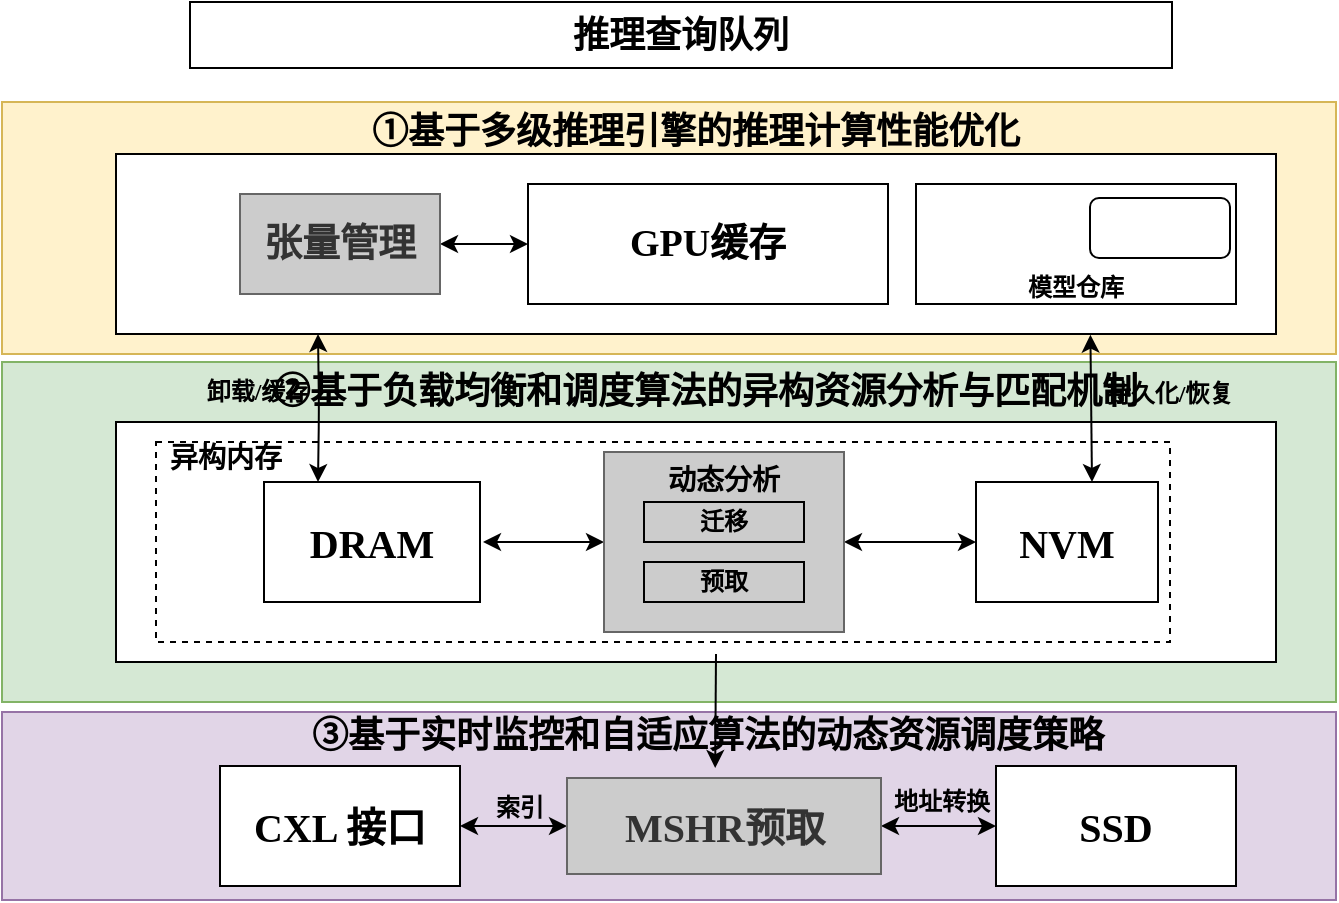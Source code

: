 <mxfile version="24.0.0" type="github">
  <diagram name="第 1 页" id="6o1-qyZuLo-9_1Oj4q8q">
    <mxGraphModel dx="744" dy="1135" grid="1" gridSize="10" guides="1" tooltips="1" connect="1" arrows="1" fold="1" page="1" pageScale="1" pageWidth="827" pageHeight="1169" math="0" shadow="0">
      <root>
        <mxCell id="0" />
        <mxCell id="1" parent="0" />
        <mxCell id="WScoObOU0HPRNCmSVdkK-2" value="" style="rounded=0;whiteSpace=wrap;html=1;fillColor=#e1d5e7;strokeColor=#9673a6;" vertex="1" parent="1">
          <mxGeometry x="33" y="465" width="667" height="94" as="geometry" />
        </mxCell>
        <mxCell id="WScoObOU0HPRNCmSVdkK-3" value="" style="rounded=0;whiteSpace=wrap;html=1;fillColor=#d5e8d4;strokeColor=#82b366;" vertex="1" parent="1">
          <mxGeometry x="33" y="290" width="667" height="170" as="geometry" />
        </mxCell>
        <mxCell id="WScoObOU0HPRNCmSVdkK-4" value="" style="rounded=0;whiteSpace=wrap;html=1;fillColor=#fff2cc;strokeColor=#d6b656;" vertex="1" parent="1">
          <mxGeometry x="33" y="160" width="667" height="126" as="geometry" />
        </mxCell>
        <mxCell id="WScoObOU0HPRNCmSVdkK-5" value="&lt;font face=&quot;宋体&quot; size=&quot;1&quot; style=&quot;&quot;&gt;&lt;span style=&quot;font-size: 18px;&quot;&gt;&lt;b&gt;推理查询队列&lt;/b&gt;&lt;/span&gt;&lt;/font&gt;" style="rounded=0;whiteSpace=wrap;html=1;" vertex="1" parent="1">
          <mxGeometry x="127" y="110" width="491" height="33" as="geometry" />
        </mxCell>
        <mxCell id="WScoObOU0HPRNCmSVdkK-6" value="" style="rounded=0;whiteSpace=wrap;html=1;" vertex="1" parent="1">
          <mxGeometry x="90" y="186" width="580" height="90" as="geometry" />
        </mxCell>
        <mxCell id="WScoObOU0HPRNCmSVdkK-7" value="" style="rounded=0;whiteSpace=wrap;html=1;" vertex="1" parent="1">
          <mxGeometry x="90" y="320" width="580" height="120" as="geometry" />
        </mxCell>
        <mxCell id="WScoObOU0HPRNCmSVdkK-8" style="edgeStyle=orthogonalEdgeStyle;rounded=1;orthogonalLoop=1;jettySize=auto;html=1;entryX=0.25;entryY=0;entryDx=0;entryDy=0;startArrow=classic;" edge="1" parent="1" target="WScoObOU0HPRNCmSVdkK-33">
          <mxGeometry relative="1" as="geometry">
            <mxPoint x="191" y="276" as="sourcePoint" />
            <mxPoint x="193.51" y="369.19" as="targetPoint" />
          </mxGeometry>
        </mxCell>
        <mxCell id="WScoObOU0HPRNCmSVdkK-9" value="&lt;font face=&quot;宋体&quot; size=&quot;1&quot; style=&quot;&quot;&gt;&lt;b style=&quot;font-size: 19px;&quot;&gt;GPU缓存&lt;/b&gt;&lt;/font&gt;" style="rounded=0;whiteSpace=wrap;html=1;" vertex="1" parent="1">
          <mxGeometry x="296" y="201" width="180" height="60" as="geometry" />
        </mxCell>
        <mxCell id="WScoObOU0HPRNCmSVdkK-10" style="edgeStyle=orthogonalEdgeStyle;rounded=0;orthogonalLoop=1;jettySize=auto;html=1;entryX=0;entryY=0.5;entryDx=0;entryDy=0;startArrow=classic;startFill=1;" edge="1" parent="1" source="WScoObOU0HPRNCmSVdkK-11" target="WScoObOU0HPRNCmSVdkK-9">
          <mxGeometry relative="1" as="geometry" />
        </mxCell>
        <mxCell id="WScoObOU0HPRNCmSVdkK-11" value="&lt;font face=&quot;宋体&quot; style=&quot;font-size: 19px;&quot;&gt;&lt;b style=&quot;&quot;&gt;张量管理&lt;/b&gt;&lt;/font&gt;" style="rounded=0;whiteSpace=wrap;html=1;fillColor=#CCCCCC;fontColor=#333333;strokeColor=#666666;" vertex="1" parent="1">
          <mxGeometry x="152" y="206" width="100" height="50" as="geometry" />
        </mxCell>
        <mxCell id="WScoObOU0HPRNCmSVdkK-12" style="edgeStyle=orthogonalEdgeStyle;rounded=1;orthogonalLoop=1;jettySize=auto;html=1;exitX=1;exitY=0.5;exitDx=0;exitDy=0;entryX=0;entryY=0.5;entryDx=0;entryDy=0;startArrow=classic;" edge="1" parent="1" source="WScoObOU0HPRNCmSVdkK-13" target="WScoObOU0HPRNCmSVdkK-20">
          <mxGeometry relative="1" as="geometry" />
        </mxCell>
        <mxCell id="WScoObOU0HPRNCmSVdkK-13" value="&lt;b style=&quot;border-color: var(--border-color); font-family: &amp;quot;Times New Roman&amp;quot;; font-size: 20px;&quot;&gt;CXL 接口&lt;/b&gt;" style="rounded=0;whiteSpace=wrap;html=1;" vertex="1" parent="1">
          <mxGeometry x="142" y="492" width="120" height="60" as="geometry" />
        </mxCell>
        <mxCell id="WScoObOU0HPRNCmSVdkK-14" value="" style="rounded=0;whiteSpace=wrap;html=1;dashed=1;fillColor=none;" vertex="1" parent="1">
          <mxGeometry x="110" y="330" width="507" height="100" as="geometry" />
        </mxCell>
        <mxCell id="WScoObOU0HPRNCmSVdkK-15" style="rounded=1;orthogonalLoop=1;jettySize=auto;html=1;entryX=1;entryY=0.5;entryDx=0;entryDy=0;exitX=0;exitY=0.5;exitDx=0;exitDy=0;startArrow=classic;" edge="1" parent="1" source="WScoObOU0HPRNCmSVdkK-17">
          <mxGeometry relative="1" as="geometry">
            <mxPoint x="370" y="386.262" as="sourcePoint" />
            <mxPoint x="273.5" y="380" as="targetPoint" />
          </mxGeometry>
        </mxCell>
        <mxCell id="WScoObOU0HPRNCmSVdkK-16" style="edgeStyle=orthogonalEdgeStyle;rounded=0;orthogonalLoop=1;jettySize=auto;html=1;exitX=1;exitY=0.5;exitDx=0;exitDy=0;entryX=0;entryY=0.5;entryDx=0;entryDy=0;startArrow=classic;startFill=1;" edge="1" parent="1" source="WScoObOU0HPRNCmSVdkK-17" target="WScoObOU0HPRNCmSVdkK-21">
          <mxGeometry relative="1" as="geometry" />
        </mxCell>
        <mxCell id="WScoObOU0HPRNCmSVdkK-17" value="" style="rounded=0;whiteSpace=wrap;html=1;fillColor=#CCCCCC;fontColor=#333333;strokeColor=#666666;" vertex="1" parent="1">
          <mxGeometry x="334" y="335" width="120" height="90" as="geometry" />
        </mxCell>
        <mxCell id="WScoObOU0HPRNCmSVdkK-18" value="&lt;b&gt;&lt;font face=&quot;宋体&quot; style=&quot;font-size: 14px;&quot;&gt;动态分析&lt;/font&gt;&lt;/b&gt;" style="text;html=1;strokeColor=none;fillColor=none;align=center;verticalAlign=middle;whiteSpace=wrap;rounded=0;" vertex="1" parent="1">
          <mxGeometry x="364" y="335" width="60" height="30" as="geometry" />
        </mxCell>
        <mxCell id="WScoObOU0HPRNCmSVdkK-19" style="edgeStyle=orthogonalEdgeStyle;rounded=1;orthogonalLoop=1;jettySize=auto;html=1;exitX=1;exitY=0.5;exitDx=0;exitDy=0;entryX=0;entryY=0.5;entryDx=0;entryDy=0;startArrow=classic;" edge="1" parent="1" source="WScoObOU0HPRNCmSVdkK-20" target="WScoObOU0HPRNCmSVdkK-28">
          <mxGeometry relative="1" as="geometry" />
        </mxCell>
        <mxCell id="WScoObOU0HPRNCmSVdkK-20" value="&lt;b style=&quot;border-color: var(--border-color); font-family: &amp;quot;Times New Roman&amp;quot;; font-size: 20px;&quot;&gt;MSHR预取&lt;/b&gt;" style="rounded=0;whiteSpace=wrap;html=1;fillColor=#CCCCCC;fontColor=#333333;strokeColor=#666666;" vertex="1" parent="1">
          <mxGeometry x="315.5" y="498" width="157" height="48" as="geometry" />
        </mxCell>
        <mxCell id="WScoObOU0HPRNCmSVdkK-21" value="&lt;b&gt;&lt;font face=&quot;Times New Roman&quot; style=&quot;font-size: 20px;&quot;&gt;NVM&lt;/font&gt;&lt;/b&gt;" style="rounded=0;whiteSpace=wrap;html=1;" vertex="1" parent="1">
          <mxGeometry x="520" y="350" width="91" height="60" as="geometry" />
        </mxCell>
        <mxCell id="WScoObOU0HPRNCmSVdkK-22" value="&lt;b&gt;&lt;font face=&quot;宋体&quot;&gt;持久化/恢复&lt;/font&gt;&lt;/b&gt;" style="text;html=1;strokeColor=none;fillColor=none;align=center;verticalAlign=middle;whiteSpace=wrap;rounded=0;" vertex="1" parent="1">
          <mxGeometry x="577" y="291" width="80" height="30" as="geometry" />
        </mxCell>
        <mxCell id="WScoObOU0HPRNCmSVdkK-23" value="&lt;b&gt;&lt;font face=&quot;宋体&quot;&gt;迁移&lt;/font&gt;&lt;/b&gt;" style="rounded=0;whiteSpace=wrap;html=1;fillColor=none;" vertex="1" parent="1">
          <mxGeometry x="354" y="360" width="80" height="20" as="geometry" />
        </mxCell>
        <mxCell id="WScoObOU0HPRNCmSVdkK-24" value="&lt;b&gt;&lt;font face=&quot;宋体&quot;&gt;预取&lt;/font&gt;&lt;/b&gt;" style="rounded=0;whiteSpace=wrap;html=1;fillColor=none;" vertex="1" parent="1">
          <mxGeometry x="354" y="390" width="80" height="20" as="geometry" />
        </mxCell>
        <mxCell id="WScoObOU0HPRNCmSVdkK-25" style="rounded=0;orthogonalLoop=1;jettySize=auto;html=1;entryX=0.554;entryY=0.967;entryDx=0;entryDy=0;entryPerimeter=0;" edge="1" parent="1">
          <mxGeometry relative="1" as="geometry">
            <mxPoint x="389.59" y="493.01" as="targetPoint" />
            <mxPoint x="390" y="436" as="sourcePoint" />
          </mxGeometry>
        </mxCell>
        <mxCell id="WScoObOU0HPRNCmSVdkK-26" value="&lt;font face=&quot;宋体&quot;&gt;&lt;b&gt;卸载/缓存&lt;/b&gt;&lt;/font&gt;" style="text;html=1;strokeColor=none;fillColor=none;align=center;verticalAlign=middle;whiteSpace=wrap;rounded=0;" vertex="1" parent="1">
          <mxGeometry x="127" y="290" width="68" height="30" as="geometry" />
        </mxCell>
        <mxCell id="WScoObOU0HPRNCmSVdkK-27" style="rounded=1;orthogonalLoop=1;jettySize=auto;html=1;startArrow=classic;exitX=0.84;exitY=1.004;exitDx=0;exitDy=0;exitPerimeter=0;" edge="1" parent="1" source="WScoObOU0HPRNCmSVdkK-6">
          <mxGeometry relative="1" as="geometry">
            <mxPoint x="576.86" y="276.27" as="sourcePoint" />
            <mxPoint x="578" y="350" as="targetPoint" />
          </mxGeometry>
        </mxCell>
        <mxCell id="WScoObOU0HPRNCmSVdkK-28" value="&lt;font face=&quot;Times New Roman&quot; size=&quot;1&quot; style=&quot;&quot;&gt;&lt;b style=&quot;font-size: 20px;&quot;&gt;SSD&lt;/b&gt;&lt;/font&gt;" style="rounded=0;whiteSpace=wrap;html=1;" vertex="1" parent="1">
          <mxGeometry x="530" y="492" width="120" height="60" as="geometry" />
        </mxCell>
        <mxCell id="WScoObOU0HPRNCmSVdkK-29" value="&lt;b&gt;&lt;font face=&quot;宋体&quot;&gt;索引&lt;/font&gt;&lt;/b&gt;" style="text;html=1;strokeColor=none;fillColor=none;align=center;verticalAlign=middle;whiteSpace=wrap;rounded=0;" vertex="1" parent="1">
          <mxGeometry x="262" y="498" width="60" height="30" as="geometry" />
        </mxCell>
        <mxCell id="WScoObOU0HPRNCmSVdkK-30" value="&lt;b&gt;&lt;font face=&quot;宋体&quot;&gt;地址转换&lt;/font&gt;&lt;/b&gt;" style="text;html=1;strokeColor=none;fillColor=none;align=center;verticalAlign=middle;whiteSpace=wrap;rounded=0;" vertex="1" parent="1">
          <mxGeometry x="473" y="495" width="60" height="30" as="geometry" />
        </mxCell>
        <mxCell id="WScoObOU0HPRNCmSVdkK-31" value="&lt;span style=&quot;font-size: 18px;&quot;&gt;&lt;b&gt;&lt;font face=&quot;宋体&quot;&gt;②&lt;/font&gt;&lt;/b&gt;&lt;/span&gt;&lt;font face=&quot;宋体&quot;&gt;&lt;span style=&quot;font-size: 18px;&quot;&gt;&lt;b&gt;基于负载均衡和调度算法的异构资源分析与匹配机制&lt;/b&gt;&lt;/span&gt;&lt;/font&gt;" style="text;html=1;strokeColor=none;fillColor=none;align=center;verticalAlign=middle;whiteSpace=wrap;rounded=0;" vertex="1" parent="1">
          <mxGeometry x="160" y="290" width="450" height="30" as="geometry" />
        </mxCell>
        <mxCell id="WScoObOU0HPRNCmSVdkK-32" value="&lt;font face=&quot;宋体&quot;&gt;&lt;b&gt;&lt;span style=&quot;font-size: 18px;&quot;&gt;①&lt;/span&gt;&lt;/b&gt;&lt;span style=&quot;font-size: 18px;&quot;&gt;&lt;b&gt;基于多级推理引擎的推理计算性能优化&lt;/b&gt;&lt;/span&gt;&lt;/font&gt;" style="text;html=1;strokeColor=none;fillColor=none;align=center;verticalAlign=middle;whiteSpace=wrap;rounded=0;" vertex="1" parent="1">
          <mxGeometry x="212" y="160" width="336" height="30" as="geometry" />
        </mxCell>
        <mxCell id="WScoObOU0HPRNCmSVdkK-33" value="&lt;font face=&quot;Times New Roman&quot; style=&quot;font-size: 20px;&quot;&gt;&lt;b&gt;DRAM&lt;/b&gt;&lt;/font&gt;" style="rounded=0;whiteSpace=wrap;html=1;" vertex="1" parent="1">
          <mxGeometry x="164" y="350" width="108" height="60" as="geometry" />
        </mxCell>
        <mxCell id="WScoObOU0HPRNCmSVdkK-34" value="&lt;b&gt;&lt;font face=&quot;宋体&quot; style=&quot;font-size: 14px;&quot;&gt;异构内存&lt;/font&gt;&lt;/b&gt;" style="text;html=1;strokeColor=none;fillColor=none;align=center;verticalAlign=middle;whiteSpace=wrap;rounded=0;" vertex="1" parent="1">
          <mxGeometry x="110" y="324" width="70" height="30" as="geometry" />
        </mxCell>
        <mxCell id="WScoObOU0HPRNCmSVdkK-35" value="&lt;font face=&quot;宋体&quot;&gt;&lt;span style=&quot;font-size: 18px;&quot;&gt;&lt;b&gt;③基于实时监控和自适应算法的动态资源调度策略&lt;/b&gt;&lt;/span&gt;&lt;/font&gt;" style="text;html=1;strokeColor=none;fillColor=none;align=center;verticalAlign=middle;whiteSpace=wrap;rounded=0;" vertex="1" parent="1">
          <mxGeometry x="161" y="462" width="450" height="30" as="geometry" />
        </mxCell>
        <mxCell id="WScoObOU0HPRNCmSVdkK-36" value="" style="rounded=0;whiteSpace=wrap;html=1;" vertex="1" parent="1">
          <mxGeometry x="490" y="201" width="160" height="60" as="geometry" />
        </mxCell>
        <mxCell id="WScoObOU0HPRNCmSVdkK-37" value="&lt;font face=&quot;宋体&quot;&gt;&lt;b&gt;模型仓库&lt;/b&gt;&lt;/font&gt;" style="text;html=1;strokeColor=none;fillColor=none;align=center;verticalAlign=middle;whiteSpace=wrap;rounded=0;" vertex="1" parent="1">
          <mxGeometry x="536" y="238" width="68" height="30" as="geometry" />
        </mxCell>
        <mxCell id="WScoObOU0HPRNCmSVdkK-38" value="" style="rounded=1;whiteSpace=wrap;html=1;" vertex="1" parent="1">
          <mxGeometry x="577" y="208" width="70" height="30" as="geometry" />
        </mxCell>
      </root>
    </mxGraphModel>
  </diagram>
</mxfile>
